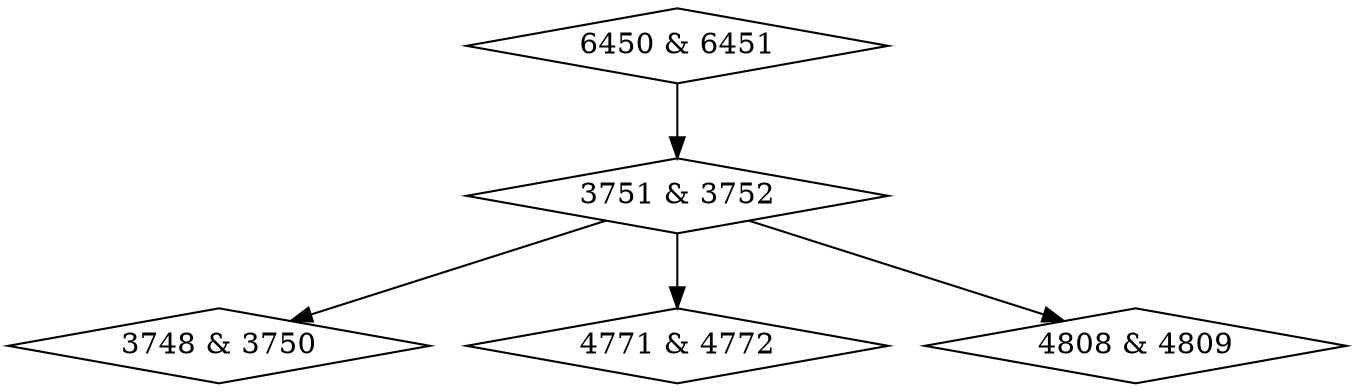 digraph {
0 [label = "3748 & 3750", shape = diamond];
1 [label = "3751 & 3752", shape = diamond];
2 [label = "4771 & 4772", shape = diamond];
3 [label = "4808 & 4809", shape = diamond];
4 [label = "6450 & 6451", shape = diamond];
1->0;
1->2;
1->3;
4->1;
}
